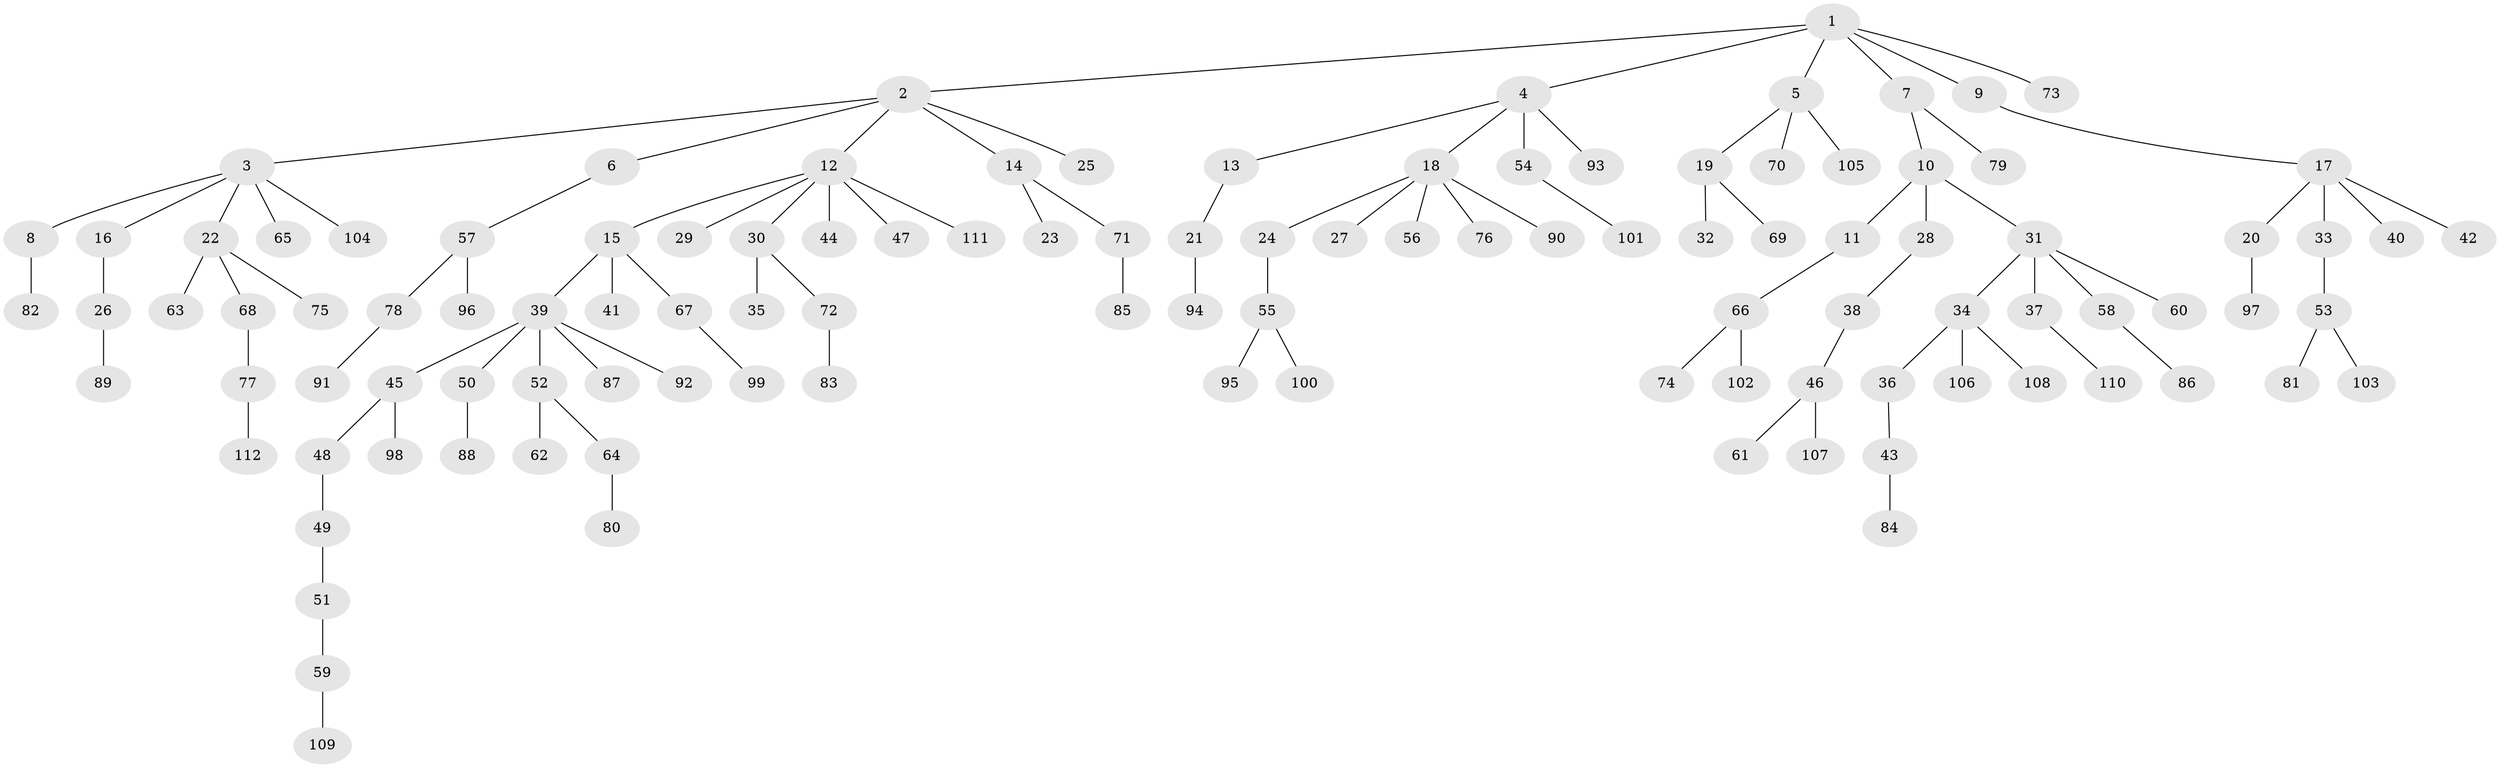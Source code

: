 // coarse degree distribution, {6: 0.0379746835443038, 5: 0.0759493670886076, 3: 0.05063291139240506, 1: 0.569620253164557, 2: 0.22784810126582278, 4: 0.02531645569620253, 7: 0.012658227848101266}
// Generated by graph-tools (version 1.1) at 2025/52/02/27/25 19:52:13]
// undirected, 112 vertices, 111 edges
graph export_dot {
graph [start="1"]
  node [color=gray90,style=filled];
  1;
  2;
  3;
  4;
  5;
  6;
  7;
  8;
  9;
  10;
  11;
  12;
  13;
  14;
  15;
  16;
  17;
  18;
  19;
  20;
  21;
  22;
  23;
  24;
  25;
  26;
  27;
  28;
  29;
  30;
  31;
  32;
  33;
  34;
  35;
  36;
  37;
  38;
  39;
  40;
  41;
  42;
  43;
  44;
  45;
  46;
  47;
  48;
  49;
  50;
  51;
  52;
  53;
  54;
  55;
  56;
  57;
  58;
  59;
  60;
  61;
  62;
  63;
  64;
  65;
  66;
  67;
  68;
  69;
  70;
  71;
  72;
  73;
  74;
  75;
  76;
  77;
  78;
  79;
  80;
  81;
  82;
  83;
  84;
  85;
  86;
  87;
  88;
  89;
  90;
  91;
  92;
  93;
  94;
  95;
  96;
  97;
  98;
  99;
  100;
  101;
  102;
  103;
  104;
  105;
  106;
  107;
  108;
  109;
  110;
  111;
  112;
  1 -- 2;
  1 -- 4;
  1 -- 5;
  1 -- 7;
  1 -- 9;
  1 -- 73;
  2 -- 3;
  2 -- 6;
  2 -- 12;
  2 -- 14;
  2 -- 25;
  3 -- 8;
  3 -- 16;
  3 -- 22;
  3 -- 65;
  3 -- 104;
  4 -- 13;
  4 -- 18;
  4 -- 54;
  4 -- 93;
  5 -- 19;
  5 -- 70;
  5 -- 105;
  6 -- 57;
  7 -- 10;
  7 -- 79;
  8 -- 82;
  9 -- 17;
  10 -- 11;
  10 -- 28;
  10 -- 31;
  11 -- 66;
  12 -- 15;
  12 -- 29;
  12 -- 30;
  12 -- 44;
  12 -- 47;
  12 -- 111;
  13 -- 21;
  14 -- 23;
  14 -- 71;
  15 -- 39;
  15 -- 41;
  15 -- 67;
  16 -- 26;
  17 -- 20;
  17 -- 33;
  17 -- 40;
  17 -- 42;
  18 -- 24;
  18 -- 27;
  18 -- 56;
  18 -- 76;
  18 -- 90;
  19 -- 32;
  19 -- 69;
  20 -- 97;
  21 -- 94;
  22 -- 63;
  22 -- 68;
  22 -- 75;
  24 -- 55;
  26 -- 89;
  28 -- 38;
  30 -- 35;
  30 -- 72;
  31 -- 34;
  31 -- 37;
  31 -- 58;
  31 -- 60;
  33 -- 53;
  34 -- 36;
  34 -- 106;
  34 -- 108;
  36 -- 43;
  37 -- 110;
  38 -- 46;
  39 -- 45;
  39 -- 50;
  39 -- 52;
  39 -- 87;
  39 -- 92;
  43 -- 84;
  45 -- 48;
  45 -- 98;
  46 -- 61;
  46 -- 107;
  48 -- 49;
  49 -- 51;
  50 -- 88;
  51 -- 59;
  52 -- 62;
  52 -- 64;
  53 -- 81;
  53 -- 103;
  54 -- 101;
  55 -- 95;
  55 -- 100;
  57 -- 78;
  57 -- 96;
  58 -- 86;
  59 -- 109;
  64 -- 80;
  66 -- 74;
  66 -- 102;
  67 -- 99;
  68 -- 77;
  71 -- 85;
  72 -- 83;
  77 -- 112;
  78 -- 91;
}
